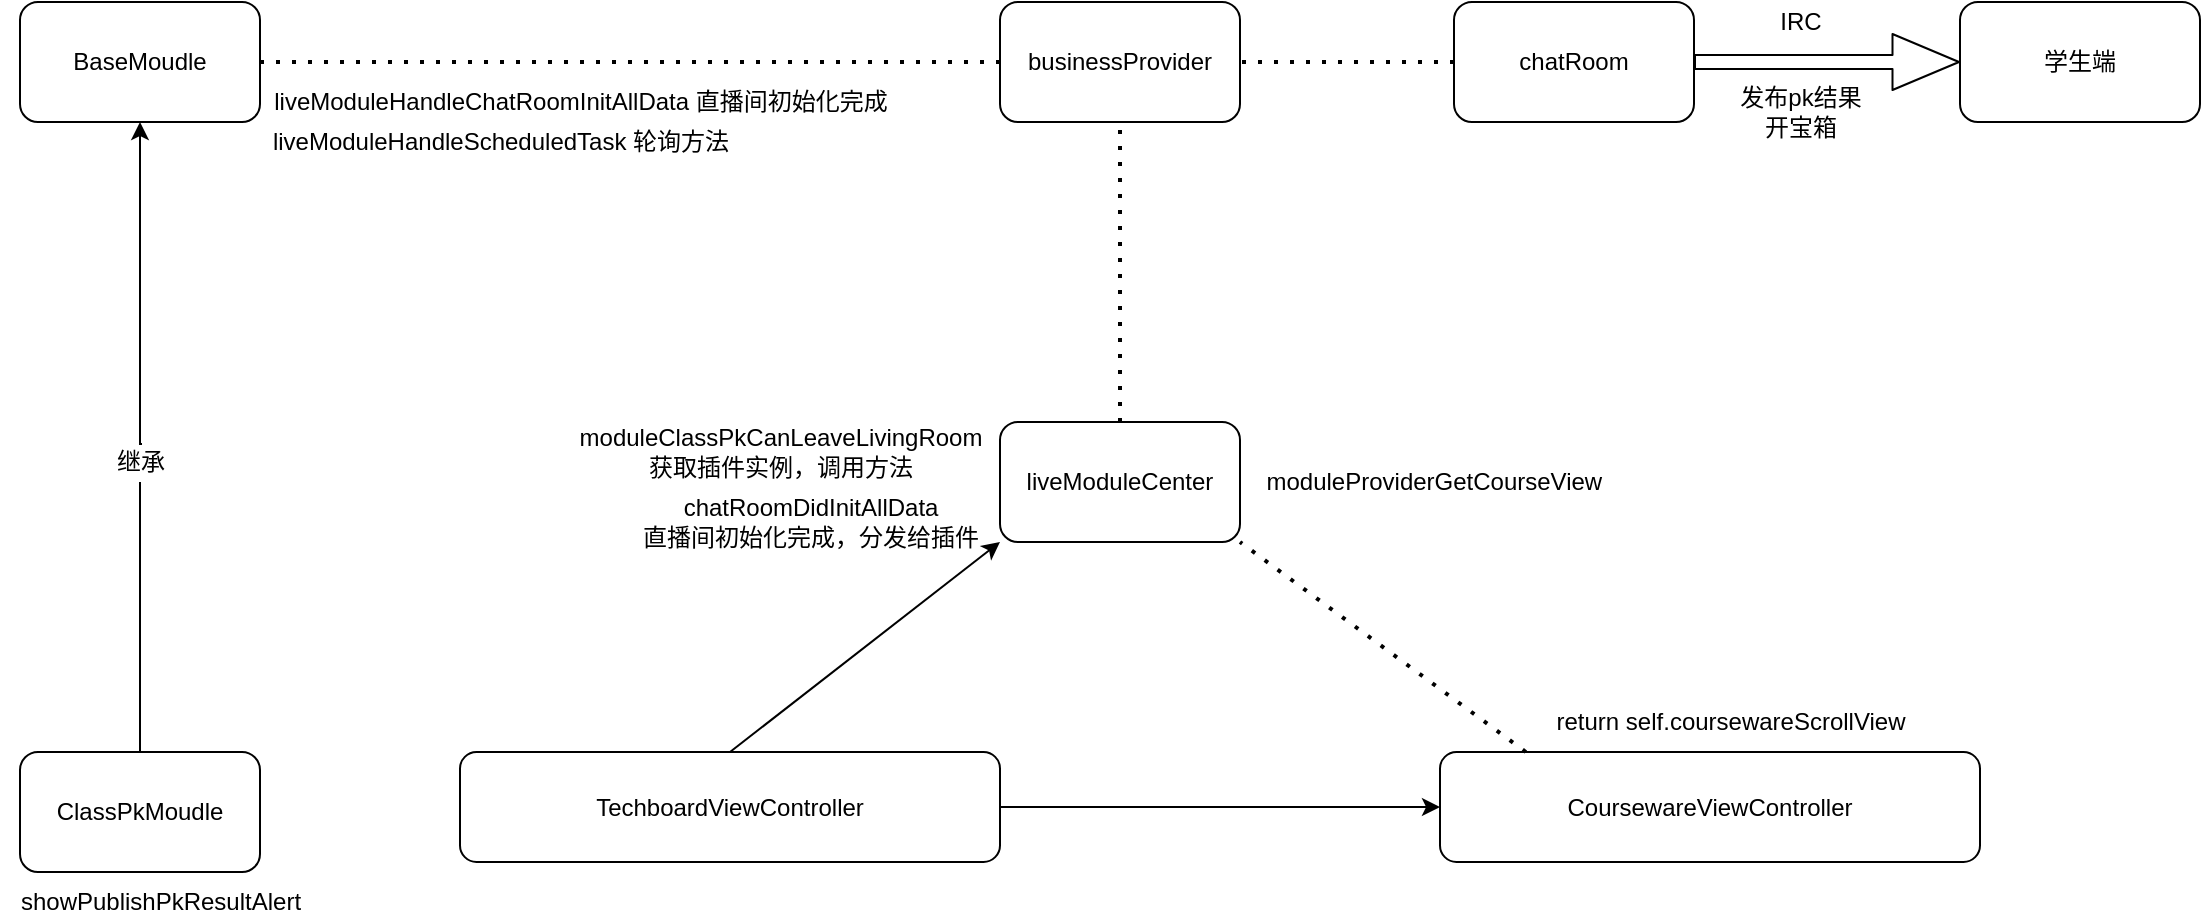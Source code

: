 <mxfile version="14.6.5" type="github">
  <diagram id="XFxdV9Za8TYxR8axTyIl" name="Page-1">
    <mxGraphModel dx="1298" dy="728" grid="1" gridSize="10" guides="1" tooltips="1" connect="1" arrows="1" fold="1" page="1" pageScale="1" pageWidth="827" pageHeight="1169" math="0" shadow="0">
      <root>
        <mxCell id="0" />
        <mxCell id="1" parent="0" />
        <mxCell id="0UzhgM1PFROBlTRWztx0-32" style="edgeStyle=orthogonalEdgeStyle;rounded=0;orthogonalLoop=1;jettySize=auto;html=1;startArrow=none;exitX=0.525;exitY=0.05;exitDx=0;exitDy=0;exitPerimeter=0;" edge="1" parent="1" source="0UzhgM1PFROBlTRWztx0-6" target="0UzhgM1PFROBlTRWztx0-4">
          <mxGeometry relative="1" as="geometry">
            <mxPoint x="170" y="190" as="sourcePoint" />
            <Array as="points">
              <mxPoint x="170" y="241" />
            </Array>
          </mxGeometry>
        </mxCell>
        <mxCell id="0UzhgM1PFROBlTRWztx0-2" value="&lt;span&gt;ClassPkMoudle&lt;/span&gt;" style="rounded=1;whiteSpace=wrap;html=1;" vertex="1" parent="1">
          <mxGeometry x="110" y="395" width="120" height="60" as="geometry" />
        </mxCell>
        <mxCell id="0UzhgM1PFROBlTRWztx0-4" value="&lt;span&gt;BaseMoudle&lt;/span&gt;" style="rounded=1;whiteSpace=wrap;html=1;" vertex="1" parent="1">
          <mxGeometry x="110" y="20" width="120" height="60" as="geometry" />
        </mxCell>
        <mxCell id="0UzhgM1PFROBlTRWztx0-7" value="liveModuleHandleChatRoomInitAllData 直播间初始化完成" style="text;html=1;align=center;verticalAlign=middle;resizable=0;points=[];autosize=1;strokeColor=none;" vertex="1" parent="1">
          <mxGeometry x="230" y="60" width="320" height="20" as="geometry" />
        </mxCell>
        <mxCell id="0UzhgM1PFROBlTRWztx0-9" value="liveModuleHandleScheduledTask 轮询方法" style="text;html=1;align=center;verticalAlign=middle;resizable=0;points=[];autosize=1;strokeColor=none;" vertex="1" parent="1">
          <mxGeometry x="230" y="80" width="240" height="20" as="geometry" />
        </mxCell>
        <mxCell id="0UzhgM1PFROBlTRWztx0-13" value="liveModuleCenter" style="rounded=1;whiteSpace=wrap;html=1;" vertex="1" parent="1">
          <mxGeometry x="600" y="230" width="120" height="60" as="geometry" />
        </mxCell>
        <mxCell id="0UzhgM1PFROBlTRWztx0-41" value="" style="edgeStyle=orthogonalEdgeStyle;rounded=0;orthogonalLoop=1;jettySize=auto;html=1;entryX=0;entryY=0.5;entryDx=0;entryDy=0;" edge="1" parent="1" source="0UzhgM1PFROBlTRWztx0-14" target="0UzhgM1PFROBlTRWztx0-35">
          <mxGeometry relative="1" as="geometry" />
        </mxCell>
        <mxCell id="0UzhgM1PFROBlTRWztx0-14" value="TechboardViewController" style="rounded=1;whiteSpace=wrap;html=1;" vertex="1" parent="1">
          <mxGeometry x="330" y="395" width="270" height="55" as="geometry" />
        </mxCell>
        <mxCell id="0UzhgM1PFROBlTRWztx0-18" value="&amp;nbsp;moduleProviderGetCourseView" style="text;html=1;align=center;verticalAlign=middle;resizable=0;points=[];autosize=1;strokeColor=none;" vertex="1" parent="1">
          <mxGeometry x="720" y="250" width="190" height="20" as="geometry" />
        </mxCell>
        <mxCell id="0UzhgM1PFROBlTRWztx0-19" value="return self.coursewareScrollView" style="text;html=1;align=center;verticalAlign=middle;resizable=0;points=[];autosize=1;strokeColor=none;" vertex="1" parent="1">
          <mxGeometry x="870" y="370" width="190" height="20" as="geometry" />
        </mxCell>
        <mxCell id="0UzhgM1PFROBlTRWztx0-21" value="&lt;p class=&quot;p1&quot; style=&quot;margin: 0px ; font-stretch: normal ; line-height: normal ; background-color: rgb(31 , 31 , 36) ; font-size: 22px ; font-family: &amp;#34;menlo&amp;#34; ; color: rgb(65 , 161 , 192)&quot;&gt;&lt;br&gt;&lt;/p&gt;" style="text;html=1;align=center;verticalAlign=middle;resizable=0;points=[];autosize=1;strokeColor=none;" vertex="1" parent="1">
          <mxGeometry x="690" y="365" width="20" height="30" as="geometry" />
        </mxCell>
        <mxCell id="0UzhgM1PFROBlTRWztx0-22" value="showPublishPkResultAlert" style="text;html=1;align=center;verticalAlign=middle;resizable=0;points=[];autosize=1;strokeColor=none;" vertex="1" parent="1">
          <mxGeometry x="100" y="460" width="160" height="20" as="geometry" />
        </mxCell>
        <mxCell id="0UzhgM1PFROBlTRWztx0-23" value="moduleClassPkCanLeaveLivingRoom &lt;br&gt;获取插件实例，调用方法" style="text;html=1;align=center;verticalAlign=middle;resizable=0;points=[];autosize=1;strokeColor=none;" vertex="1" parent="1">
          <mxGeometry x="380" y="230" width="220" height="30" as="geometry" />
        </mxCell>
        <mxCell id="0UzhgM1PFROBlTRWztx0-30" value="businessProvider" style="rounded=1;whiteSpace=wrap;html=1;" vertex="1" parent="1">
          <mxGeometry x="600" y="20" width="120" height="60" as="geometry" />
        </mxCell>
        <mxCell id="0UzhgM1PFROBlTRWztx0-31" value="" style="endArrow=none;dashed=1;html=1;dashPattern=1 3;strokeWidth=2;entryX=0;entryY=0.5;entryDx=0;entryDy=0;exitX=1;exitY=0.5;exitDx=0;exitDy=0;" edge="1" parent="1" source="0UzhgM1PFROBlTRWztx0-4" target="0UzhgM1PFROBlTRWztx0-30">
          <mxGeometry width="50" height="50" relative="1" as="geometry">
            <mxPoint x="390" y="45" as="sourcePoint" />
            <mxPoint x="570" y="-70" as="targetPoint" />
            <Array as="points" />
          </mxGeometry>
        </mxCell>
        <mxCell id="0UzhgM1PFROBlTRWztx0-35" value="CoursewareViewController" style="rounded=1;whiteSpace=wrap;html=1;" vertex="1" parent="1">
          <mxGeometry x="820" y="395" width="270" height="55" as="geometry" />
        </mxCell>
        <mxCell id="0UzhgM1PFROBlTRWztx0-36" value="" style="endArrow=none;dashed=1;html=1;dashPattern=1 3;strokeWidth=2;entryX=0.5;entryY=1;entryDx=0;entryDy=0;exitX=0.5;exitY=0;exitDx=0;exitDy=0;" edge="1" parent="1" source="0UzhgM1PFROBlTRWztx0-13" target="0UzhgM1PFROBlTRWztx0-30">
          <mxGeometry width="50" height="50" relative="1" as="geometry">
            <mxPoint x="400" y="60" as="sourcePoint" />
            <mxPoint x="610" y="60" as="targetPoint" />
            <Array as="points" />
          </mxGeometry>
        </mxCell>
        <mxCell id="0UzhgM1PFROBlTRWztx0-38" value="" style="endArrow=classic;html=1;exitX=0.5;exitY=0;exitDx=0;exitDy=0;entryX=0;entryY=1;entryDx=0;entryDy=0;" edge="1" parent="1" source="0UzhgM1PFROBlTRWztx0-14" target="0UzhgM1PFROBlTRWztx0-13">
          <mxGeometry width="50" height="50" relative="1" as="geometry">
            <mxPoint x="535" y="395" as="sourcePoint" />
            <mxPoint x="550" y="280" as="targetPoint" />
          </mxGeometry>
        </mxCell>
        <mxCell id="0UzhgM1PFROBlTRWztx0-40" value="" style="endArrow=none;dashed=1;html=1;dashPattern=1 3;strokeWidth=2;entryX=1;entryY=1;entryDx=0;entryDy=0;exitX=0.159;exitY=0;exitDx=0;exitDy=0;exitPerimeter=0;" edge="1" parent="1" source="0UzhgM1PFROBlTRWztx0-35" target="0UzhgM1PFROBlTRWztx0-13">
          <mxGeometry width="50" height="50" relative="1" as="geometry">
            <mxPoint x="500" y="330" as="sourcePoint" />
            <mxPoint x="550" y="280" as="targetPoint" />
          </mxGeometry>
        </mxCell>
        <mxCell id="0UzhgM1PFROBlTRWztx0-6" value="继承" style="text;html=1;align=center;verticalAlign=middle;resizable=0;points=[];autosize=1;strokeColor=none;" vertex="1" parent="1">
          <mxGeometry x="150" y="240" width="40" height="20" as="geometry" />
        </mxCell>
        <mxCell id="0UzhgM1PFROBlTRWztx0-44" value="" style="edgeStyle=orthogonalEdgeStyle;rounded=0;orthogonalLoop=1;jettySize=auto;html=1;exitX=0.5;exitY=0;exitDx=0;exitDy=0;endArrow=none;" edge="1" parent="1" source="0UzhgM1PFROBlTRWztx0-2" target="0UzhgM1PFROBlTRWztx0-6">
          <mxGeometry relative="1" as="geometry">
            <mxPoint x="170" y="380" as="sourcePoint" />
            <mxPoint x="170" y="190" as="targetPoint" />
          </mxGeometry>
        </mxCell>
        <mxCell id="0UzhgM1PFROBlTRWztx0-48" value="chatRoomDidInitAllData&lt;br&gt;直播间初始化完成，分发给插件" style="text;html=1;align=center;verticalAlign=middle;resizable=0;points=[];autosize=1;strokeColor=none;" vertex="1" parent="1">
          <mxGeometry x="415" y="265" width="180" height="30" as="geometry" />
        </mxCell>
        <mxCell id="0UzhgM1PFROBlTRWztx0-49" value="chatRoom" style="rounded=1;whiteSpace=wrap;html=1;" vertex="1" parent="1">
          <mxGeometry x="827" y="20" width="120" height="60" as="geometry" />
        </mxCell>
        <mxCell id="0UzhgM1PFROBlTRWztx0-50" value="学生端" style="rounded=1;whiteSpace=wrap;html=1;" vertex="1" parent="1">
          <mxGeometry x="1080" y="20" width="120" height="60" as="geometry" />
        </mxCell>
        <mxCell id="0UzhgM1PFROBlTRWztx0-51" value="" style="shape=flexArrow;endArrow=classic;html=1;exitX=1;exitY=0.5;exitDx=0;exitDy=0;width=7;endSize=10.75;entryX=0;entryY=0.5;entryDx=0;entryDy=0;" edge="1" parent="1" source="0UzhgM1PFROBlTRWztx0-49" target="0UzhgM1PFROBlTRWztx0-50">
          <mxGeometry width="50" height="50" relative="1" as="geometry">
            <mxPoint x="964.5" y="50" as="sourcePoint" />
            <mxPoint x="1035" y="50" as="targetPoint" />
          </mxGeometry>
        </mxCell>
        <mxCell id="0UzhgM1PFROBlTRWztx0-52" value="" style="endArrow=none;dashed=1;html=1;dashPattern=1 3;strokeWidth=2;entryX=1;entryY=0.5;entryDx=0;entryDy=0;exitX=0;exitY=0.5;exitDx=0;exitDy=0;" edge="1" parent="1" source="0UzhgM1PFROBlTRWztx0-49" target="0UzhgM1PFROBlTRWztx0-30">
          <mxGeometry width="50" height="50" relative="1" as="geometry">
            <mxPoint x="670" y="240" as="sourcePoint" />
            <mxPoint x="670" y="90" as="targetPoint" />
            <Array as="points" />
          </mxGeometry>
        </mxCell>
        <mxCell id="0UzhgM1PFROBlTRWztx0-53" value="IRC" style="text;html=1;align=center;verticalAlign=middle;resizable=0;points=[];autosize=1;strokeColor=none;" vertex="1" parent="1">
          <mxGeometry x="980" y="20" width="40" height="20" as="geometry" />
        </mxCell>
        <mxCell id="0UzhgM1PFROBlTRWztx0-54" value="发布pk结果&lt;br&gt;开宝箱" style="text;html=1;align=center;verticalAlign=middle;resizable=0;points=[];autosize=1;strokeColor=none;" vertex="1" parent="1">
          <mxGeometry x="960" y="60" width="80" height="30" as="geometry" />
        </mxCell>
      </root>
    </mxGraphModel>
  </diagram>
</mxfile>
